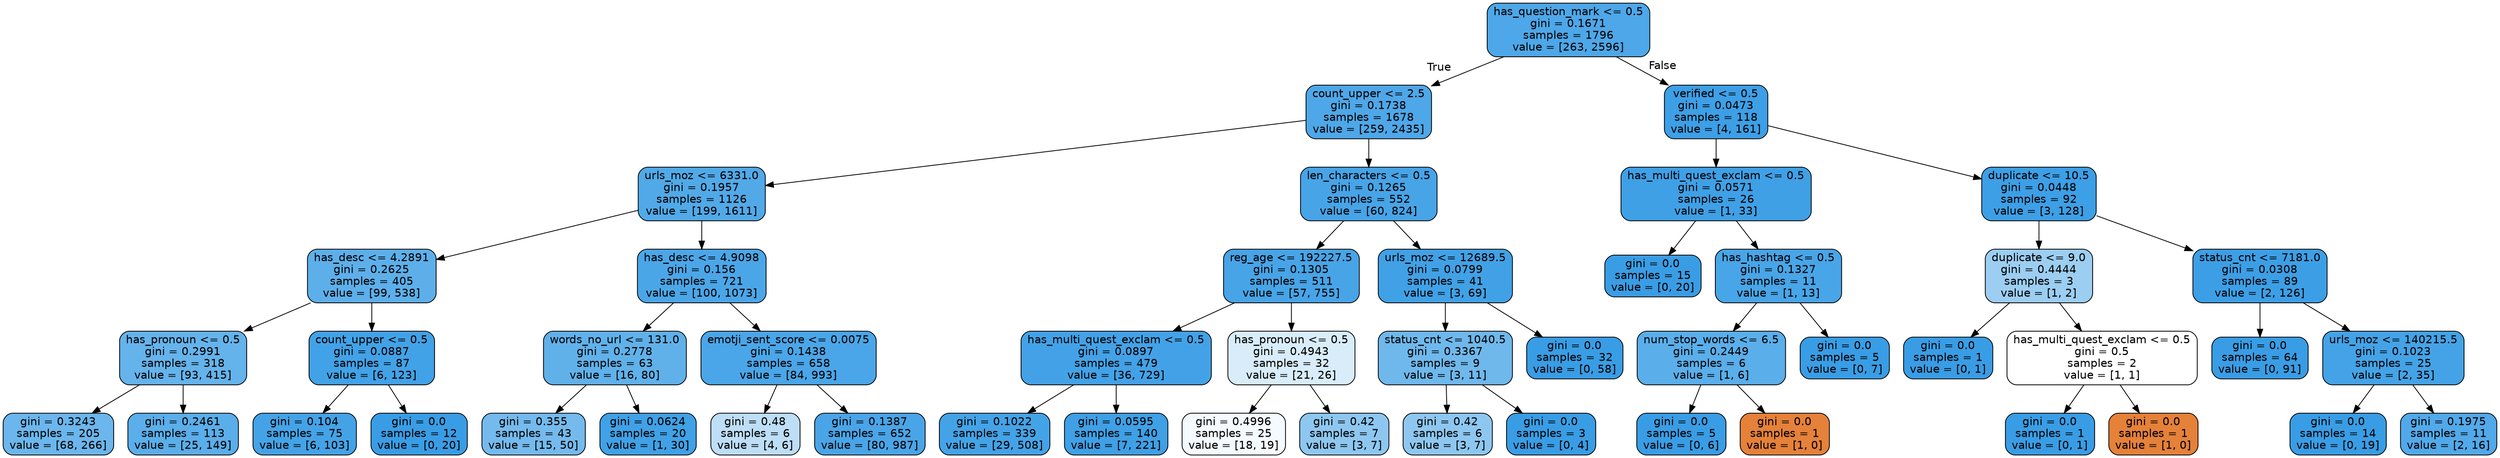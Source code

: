 digraph Tree {
node [shape=box, style="filled, rounded", color="black", fontname=helvetica] ;
edge [fontname=helvetica] ;
0 [label="has_question_mark <= 0.5\ngini = 0.1671\nsamples = 1796\nvalue = [263, 2596]", fillcolor="#399de5e5"] ;
1 [label="count_upper <= 2.5\ngini = 0.1738\nsamples = 1678\nvalue = [259, 2435]", fillcolor="#399de5e4"] ;
0 -> 1 [labeldistance=2.5, labelangle=45, headlabel="True"] ;
2 [label="urls_moz <= 6331.0\ngini = 0.1957\nsamples = 1126\nvalue = [199, 1611]", fillcolor="#399de5e0"] ;
1 -> 2 ;
3 [label="has_desc <= 4.2891\ngini = 0.2625\nsamples = 405\nvalue = [99, 538]", fillcolor="#399de5d0"] ;
2 -> 3 ;
4 [label="has_pronoun <= 0.5\ngini = 0.2991\nsamples = 318\nvalue = [93, 415]", fillcolor="#399de5c6"] ;
3 -> 4 ;
5 [label="gini = 0.3243\nsamples = 205\nvalue = [68, 266]", fillcolor="#399de5be"] ;
4 -> 5 ;
6 [label="gini = 0.2461\nsamples = 113\nvalue = [25, 149]", fillcolor="#399de5d4"] ;
4 -> 6 ;
7 [label="count_upper <= 0.5\ngini = 0.0887\nsamples = 87\nvalue = [6, 123]", fillcolor="#399de5f3"] ;
3 -> 7 ;
8 [label="gini = 0.104\nsamples = 75\nvalue = [6, 103]", fillcolor="#399de5f0"] ;
7 -> 8 ;
9 [label="gini = 0.0\nsamples = 12\nvalue = [0, 20]", fillcolor="#399de5ff"] ;
7 -> 9 ;
10 [label="has_desc <= 4.9098\ngini = 0.156\nsamples = 721\nvalue = [100, 1073]", fillcolor="#399de5e7"] ;
2 -> 10 ;
11 [label="words_no_url <= 131.0\ngini = 0.2778\nsamples = 63\nvalue = [16, 80]", fillcolor="#399de5cc"] ;
10 -> 11 ;
12 [label="gini = 0.355\nsamples = 43\nvalue = [15, 50]", fillcolor="#399de5b3"] ;
11 -> 12 ;
13 [label="gini = 0.0624\nsamples = 20\nvalue = [1, 30]", fillcolor="#399de5f6"] ;
11 -> 13 ;
14 [label="emotji_sent_score <= 0.0075\ngini = 0.1438\nsamples = 658\nvalue = [84, 993]", fillcolor="#399de5e9"] ;
10 -> 14 ;
15 [label="gini = 0.48\nsamples = 6\nvalue = [4, 6]", fillcolor="#399de555"] ;
14 -> 15 ;
16 [label="gini = 0.1387\nsamples = 652\nvalue = [80, 987]", fillcolor="#399de5ea"] ;
14 -> 16 ;
17 [label="len_characters <= 0.5\ngini = 0.1265\nsamples = 552\nvalue = [60, 824]", fillcolor="#399de5ec"] ;
1 -> 17 ;
18 [label="reg_age <= 192227.5\ngini = 0.1305\nsamples = 511\nvalue = [57, 755]", fillcolor="#399de5ec"] ;
17 -> 18 ;
19 [label="has_multi_quest_exclam <= 0.5\ngini = 0.0897\nsamples = 479\nvalue = [36, 729]", fillcolor="#399de5f2"] ;
18 -> 19 ;
20 [label="gini = 0.1022\nsamples = 339\nvalue = [29, 508]", fillcolor="#399de5f0"] ;
19 -> 20 ;
21 [label="gini = 0.0595\nsamples = 140\nvalue = [7, 221]", fillcolor="#399de5f7"] ;
19 -> 21 ;
22 [label="has_pronoun <= 0.5\ngini = 0.4943\nsamples = 32\nvalue = [21, 26]", fillcolor="#399de531"] ;
18 -> 22 ;
23 [label="gini = 0.4996\nsamples = 25\nvalue = [18, 19]", fillcolor="#399de50d"] ;
22 -> 23 ;
24 [label="gini = 0.42\nsamples = 7\nvalue = [3, 7]", fillcolor="#399de592"] ;
22 -> 24 ;
25 [label="urls_moz <= 12689.5\ngini = 0.0799\nsamples = 41\nvalue = [3, 69]", fillcolor="#399de5f4"] ;
17 -> 25 ;
26 [label="status_cnt <= 1040.5\ngini = 0.3367\nsamples = 9\nvalue = [3, 11]", fillcolor="#399de5b9"] ;
25 -> 26 ;
27 [label="gini = 0.42\nsamples = 6\nvalue = [3, 7]", fillcolor="#399de592"] ;
26 -> 27 ;
28 [label="gini = 0.0\nsamples = 3\nvalue = [0, 4]", fillcolor="#399de5ff"] ;
26 -> 28 ;
29 [label="gini = 0.0\nsamples = 32\nvalue = [0, 58]", fillcolor="#399de5ff"] ;
25 -> 29 ;
30 [label="verified <= 0.5\ngini = 0.0473\nsamples = 118\nvalue = [4, 161]", fillcolor="#399de5f9"] ;
0 -> 30 [labeldistance=2.5, labelangle=-45, headlabel="False"] ;
31 [label="has_multi_quest_exclam <= 0.5\ngini = 0.0571\nsamples = 26\nvalue = [1, 33]", fillcolor="#399de5f7"] ;
30 -> 31 ;
32 [label="gini = 0.0\nsamples = 15\nvalue = [0, 20]", fillcolor="#399de5ff"] ;
31 -> 32 ;
33 [label="has_hashtag <= 0.5\ngini = 0.1327\nsamples = 11\nvalue = [1, 13]", fillcolor="#399de5eb"] ;
31 -> 33 ;
34 [label="num_stop_words <= 6.5\ngini = 0.2449\nsamples = 6\nvalue = [1, 6]", fillcolor="#399de5d4"] ;
33 -> 34 ;
35 [label="gini = 0.0\nsamples = 5\nvalue = [0, 6]", fillcolor="#399de5ff"] ;
34 -> 35 ;
36 [label="gini = 0.0\nsamples = 1\nvalue = [1, 0]", fillcolor="#e58139ff"] ;
34 -> 36 ;
37 [label="gini = 0.0\nsamples = 5\nvalue = [0, 7]", fillcolor="#399de5ff"] ;
33 -> 37 ;
38 [label="duplicate <= 10.5\ngini = 0.0448\nsamples = 92\nvalue = [3, 128]", fillcolor="#399de5f9"] ;
30 -> 38 ;
39 [label="duplicate <= 9.0\ngini = 0.4444\nsamples = 3\nvalue = [1, 2]", fillcolor="#399de57f"] ;
38 -> 39 ;
40 [label="gini = 0.0\nsamples = 1\nvalue = [0, 1]", fillcolor="#399de5ff"] ;
39 -> 40 ;
41 [label="has_multi_quest_exclam <= 0.5\ngini = 0.5\nsamples = 2\nvalue = [1, 1]", fillcolor="#e5813900"] ;
39 -> 41 ;
42 [label="gini = 0.0\nsamples = 1\nvalue = [0, 1]", fillcolor="#399de5ff"] ;
41 -> 42 ;
43 [label="gini = 0.0\nsamples = 1\nvalue = [1, 0]", fillcolor="#e58139ff"] ;
41 -> 43 ;
44 [label="status_cnt <= 7181.0\ngini = 0.0308\nsamples = 89\nvalue = [2, 126]", fillcolor="#399de5fb"] ;
38 -> 44 ;
45 [label="gini = 0.0\nsamples = 64\nvalue = [0, 91]", fillcolor="#399de5ff"] ;
44 -> 45 ;
46 [label="urls_moz <= 140215.5\ngini = 0.1023\nsamples = 25\nvalue = [2, 35]", fillcolor="#399de5f0"] ;
44 -> 46 ;
47 [label="gini = 0.0\nsamples = 14\nvalue = [0, 19]", fillcolor="#399de5ff"] ;
46 -> 47 ;
48 [label="gini = 0.1975\nsamples = 11\nvalue = [2, 16]", fillcolor="#399de5df"] ;
46 -> 48 ;
}